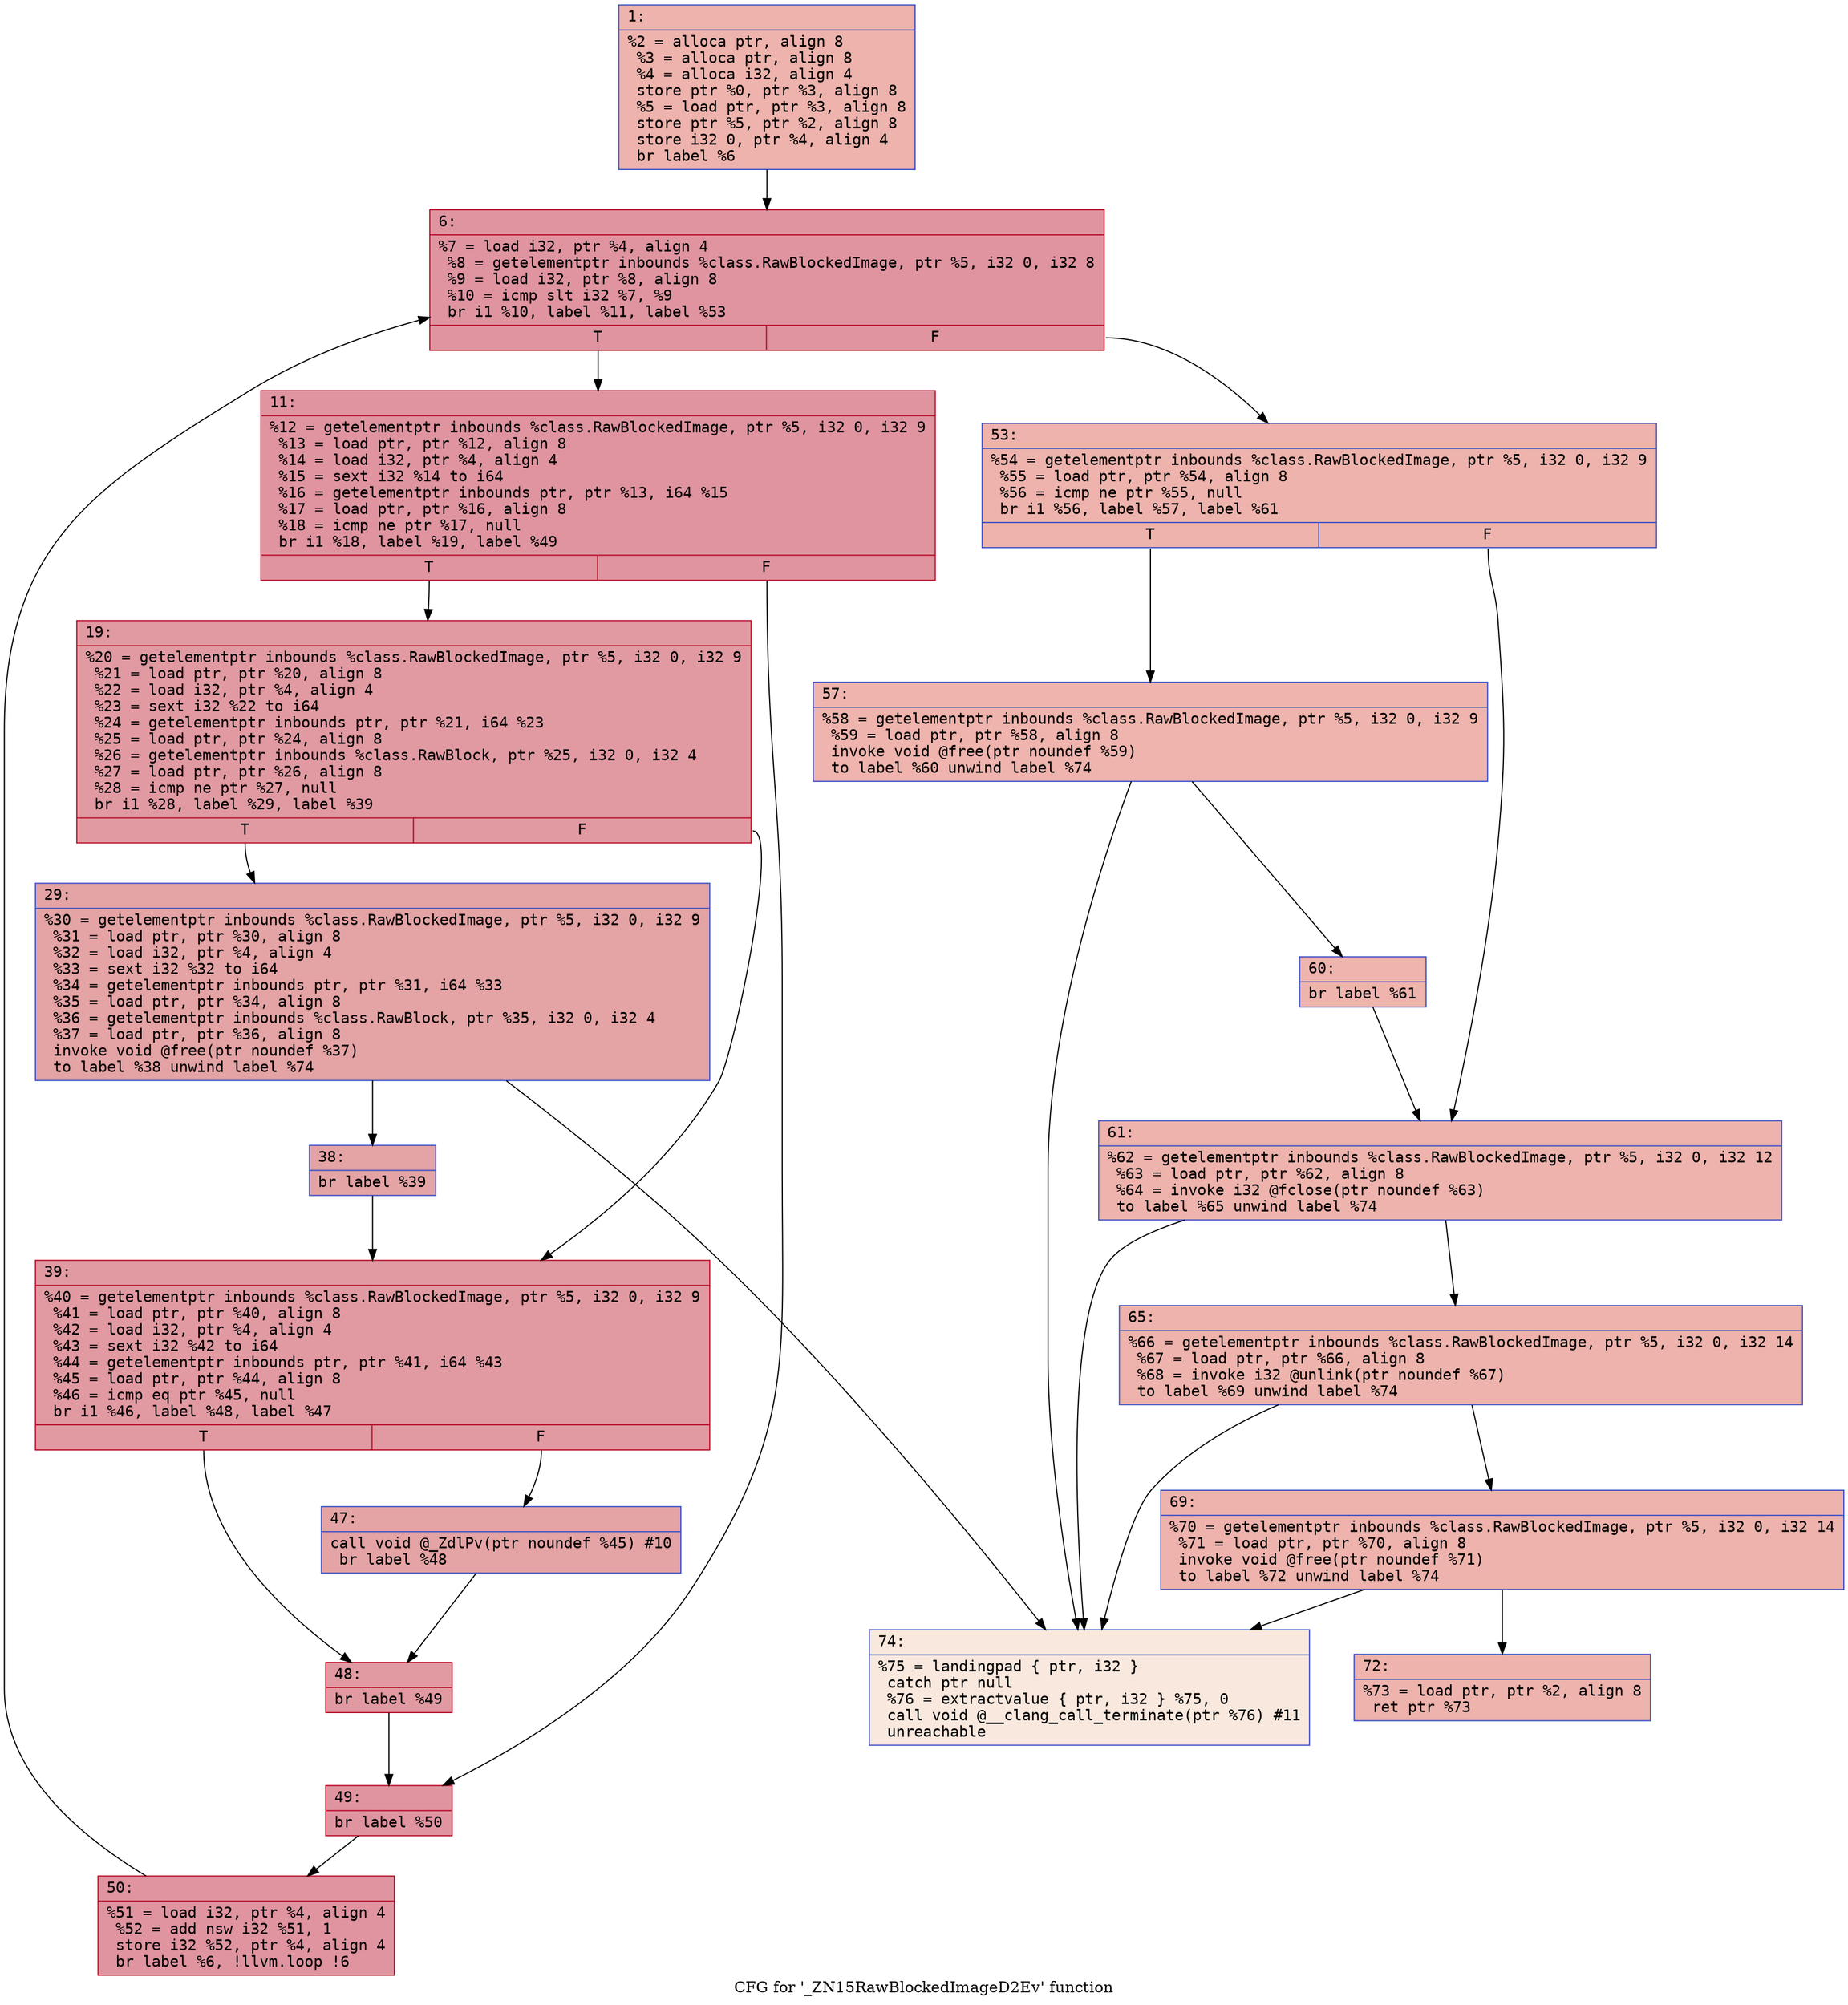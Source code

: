 digraph "CFG for '_ZN15RawBlockedImageD2Ev' function" {
	label="CFG for '_ZN15RawBlockedImageD2Ev' function";

	Node0x6000004ed4a0 [shape=record,color="#3d50c3ff", style=filled, fillcolor="#d6524470" fontname="Courier",label="{1:\l|  %2 = alloca ptr, align 8\l  %3 = alloca ptr, align 8\l  %4 = alloca i32, align 4\l  store ptr %0, ptr %3, align 8\l  %5 = load ptr, ptr %3, align 8\l  store ptr %5, ptr %2, align 8\l  store i32 0, ptr %4, align 4\l  br label %6\l}"];
	Node0x6000004ed4a0 -> Node0x6000004ed4f0[tooltip="1 -> 6\nProbability 100.00%" ];
	Node0x6000004ed4f0 [shape=record,color="#b70d28ff", style=filled, fillcolor="#b70d2870" fontname="Courier",label="{6:\l|  %7 = load i32, ptr %4, align 4\l  %8 = getelementptr inbounds %class.RawBlockedImage, ptr %5, i32 0, i32 8\l  %9 = load i32, ptr %8, align 8\l  %10 = icmp slt i32 %7, %9\l  br i1 %10, label %11, label %53\l|{<s0>T|<s1>F}}"];
	Node0x6000004ed4f0:s0 -> Node0x6000004ed540[tooltip="6 -> 11\nProbability 96.88%" ];
	Node0x6000004ed4f0:s1 -> Node0x6000004ed810[tooltip="6 -> 53\nProbability 3.12%" ];
	Node0x6000004ed540 [shape=record,color="#b70d28ff", style=filled, fillcolor="#b70d2870" fontname="Courier",label="{11:\l|  %12 = getelementptr inbounds %class.RawBlockedImage, ptr %5, i32 0, i32 9\l  %13 = load ptr, ptr %12, align 8\l  %14 = load i32, ptr %4, align 4\l  %15 = sext i32 %14 to i64\l  %16 = getelementptr inbounds ptr, ptr %13, i64 %15\l  %17 = load ptr, ptr %16, align 8\l  %18 = icmp ne ptr %17, null\l  br i1 %18, label %19, label %49\l|{<s0>T|<s1>F}}"];
	Node0x6000004ed540:s0 -> Node0x6000004ed590[tooltip="11 -> 19\nProbability 62.50%" ];
	Node0x6000004ed540:s1 -> Node0x6000004ed770[tooltip="11 -> 49\nProbability 37.50%" ];
	Node0x6000004ed590 [shape=record,color="#b70d28ff", style=filled, fillcolor="#bb1b2c70" fontname="Courier",label="{19:\l|  %20 = getelementptr inbounds %class.RawBlockedImage, ptr %5, i32 0, i32 9\l  %21 = load ptr, ptr %20, align 8\l  %22 = load i32, ptr %4, align 4\l  %23 = sext i32 %22 to i64\l  %24 = getelementptr inbounds ptr, ptr %21, i64 %23\l  %25 = load ptr, ptr %24, align 8\l  %26 = getelementptr inbounds %class.RawBlock, ptr %25, i32 0, i32 4\l  %27 = load ptr, ptr %26, align 8\l  %28 = icmp ne ptr %27, null\l  br i1 %28, label %29, label %39\l|{<s0>T|<s1>F}}"];
	Node0x6000004ed590:s0 -> Node0x6000004ed5e0[tooltip="19 -> 29\nProbability 62.50%" ];
	Node0x6000004ed590:s1 -> Node0x6000004ed680[tooltip="19 -> 39\nProbability 37.50%" ];
	Node0x6000004ed5e0 [shape=record,color="#3d50c3ff", style=filled, fillcolor="#c32e3170" fontname="Courier",label="{29:\l|  %30 = getelementptr inbounds %class.RawBlockedImage, ptr %5, i32 0, i32 9\l  %31 = load ptr, ptr %30, align 8\l  %32 = load i32, ptr %4, align 4\l  %33 = sext i32 %32 to i64\l  %34 = getelementptr inbounds ptr, ptr %31, i64 %33\l  %35 = load ptr, ptr %34, align 8\l  %36 = getelementptr inbounds %class.RawBlock, ptr %35, i32 0, i32 4\l  %37 = load ptr, ptr %36, align 8\l  invoke void @free(ptr noundef %37)\l          to label %38 unwind label %74\l}"];
	Node0x6000004ed5e0 -> Node0x6000004ed630[tooltip="29 -> 38\nProbability 100.00%" ];
	Node0x6000004ed5e0 -> Node0x6000004eda40[tooltip="29 -> 74\nProbability 0.00%" ];
	Node0x6000004ed630 [shape=record,color="#3d50c3ff", style=filled, fillcolor="#c32e3170" fontname="Courier",label="{38:\l|  br label %39\l}"];
	Node0x6000004ed630 -> Node0x6000004ed680[tooltip="38 -> 39\nProbability 100.00%" ];
	Node0x6000004ed680 [shape=record,color="#b70d28ff", style=filled, fillcolor="#bb1b2c70" fontname="Courier",label="{39:\l|  %40 = getelementptr inbounds %class.RawBlockedImage, ptr %5, i32 0, i32 9\l  %41 = load ptr, ptr %40, align 8\l  %42 = load i32, ptr %4, align 4\l  %43 = sext i32 %42 to i64\l  %44 = getelementptr inbounds ptr, ptr %41, i64 %43\l  %45 = load ptr, ptr %44, align 8\l  %46 = icmp eq ptr %45, null\l  br i1 %46, label %48, label %47\l|{<s0>T|<s1>F}}"];
	Node0x6000004ed680:s0 -> Node0x6000004ed720[tooltip="39 -> 48\nProbability 37.50%" ];
	Node0x6000004ed680:s1 -> Node0x6000004ed6d0[tooltip="39 -> 47\nProbability 62.50%" ];
	Node0x6000004ed6d0 [shape=record,color="#3d50c3ff", style=filled, fillcolor="#c32e3170" fontname="Courier",label="{47:\l|  call void @_ZdlPv(ptr noundef %45) #10\l  br label %48\l}"];
	Node0x6000004ed6d0 -> Node0x6000004ed720[tooltip="47 -> 48\nProbability 100.00%" ];
	Node0x6000004ed720 [shape=record,color="#b70d28ff", style=filled, fillcolor="#bb1b2c70" fontname="Courier",label="{48:\l|  br label %49\l}"];
	Node0x6000004ed720 -> Node0x6000004ed770[tooltip="48 -> 49\nProbability 100.00%" ];
	Node0x6000004ed770 [shape=record,color="#b70d28ff", style=filled, fillcolor="#b70d2870" fontname="Courier",label="{49:\l|  br label %50\l}"];
	Node0x6000004ed770 -> Node0x6000004ed7c0[tooltip="49 -> 50\nProbability 100.00%" ];
	Node0x6000004ed7c0 [shape=record,color="#b70d28ff", style=filled, fillcolor="#b70d2870" fontname="Courier",label="{50:\l|  %51 = load i32, ptr %4, align 4\l  %52 = add nsw i32 %51, 1\l  store i32 %52, ptr %4, align 4\l  br label %6, !llvm.loop !6\l}"];
	Node0x6000004ed7c0 -> Node0x6000004ed4f0[tooltip="50 -> 6\nProbability 100.00%" ];
	Node0x6000004ed810 [shape=record,color="#3d50c3ff", style=filled, fillcolor="#d6524470" fontname="Courier",label="{53:\l|  %54 = getelementptr inbounds %class.RawBlockedImage, ptr %5, i32 0, i32 9\l  %55 = load ptr, ptr %54, align 8\l  %56 = icmp ne ptr %55, null\l  br i1 %56, label %57, label %61\l|{<s0>T|<s1>F}}"];
	Node0x6000004ed810:s0 -> Node0x6000004ed860[tooltip="53 -> 57\nProbability 62.50%" ];
	Node0x6000004ed810:s1 -> Node0x6000004ed900[tooltip="53 -> 61\nProbability 37.50%" ];
	Node0x6000004ed860 [shape=record,color="#3d50c3ff", style=filled, fillcolor="#d8564670" fontname="Courier",label="{57:\l|  %58 = getelementptr inbounds %class.RawBlockedImage, ptr %5, i32 0, i32 9\l  %59 = load ptr, ptr %58, align 8\l  invoke void @free(ptr noundef %59)\l          to label %60 unwind label %74\l}"];
	Node0x6000004ed860 -> Node0x6000004ed8b0[tooltip="57 -> 60\nProbability 100.00%" ];
	Node0x6000004ed860 -> Node0x6000004eda40[tooltip="57 -> 74\nProbability 0.00%" ];
	Node0x6000004ed8b0 [shape=record,color="#3d50c3ff", style=filled, fillcolor="#d8564670" fontname="Courier",label="{60:\l|  br label %61\l}"];
	Node0x6000004ed8b0 -> Node0x6000004ed900[tooltip="60 -> 61\nProbability 100.00%" ];
	Node0x6000004ed900 [shape=record,color="#3d50c3ff", style=filled, fillcolor="#d6524470" fontname="Courier",label="{61:\l|  %62 = getelementptr inbounds %class.RawBlockedImage, ptr %5, i32 0, i32 12\l  %63 = load ptr, ptr %62, align 8\l  %64 = invoke i32 @fclose(ptr noundef %63)\l          to label %65 unwind label %74\l}"];
	Node0x6000004ed900 -> Node0x6000004ed950[tooltip="61 -> 65\nProbability 100.00%" ];
	Node0x6000004ed900 -> Node0x6000004eda40[tooltip="61 -> 74\nProbability 0.00%" ];
	Node0x6000004ed950 [shape=record,color="#3d50c3ff", style=filled, fillcolor="#d6524470" fontname="Courier",label="{65:\l|  %66 = getelementptr inbounds %class.RawBlockedImage, ptr %5, i32 0, i32 14\l  %67 = load ptr, ptr %66, align 8\l  %68 = invoke i32 @unlink(ptr noundef %67)\l          to label %69 unwind label %74\l}"];
	Node0x6000004ed950 -> Node0x6000004ed9a0[tooltip="65 -> 69\nProbability 100.00%" ];
	Node0x6000004ed950 -> Node0x6000004eda40[tooltip="65 -> 74\nProbability 0.00%" ];
	Node0x6000004ed9a0 [shape=record,color="#3d50c3ff", style=filled, fillcolor="#d6524470" fontname="Courier",label="{69:\l|  %70 = getelementptr inbounds %class.RawBlockedImage, ptr %5, i32 0, i32 14\l  %71 = load ptr, ptr %70, align 8\l  invoke void @free(ptr noundef %71)\l          to label %72 unwind label %74\l}"];
	Node0x6000004ed9a0 -> Node0x6000004ed9f0[tooltip="69 -> 72\nProbability 100.00%" ];
	Node0x6000004ed9a0 -> Node0x6000004eda40[tooltip="69 -> 74\nProbability 0.00%" ];
	Node0x6000004ed9f0 [shape=record,color="#3d50c3ff", style=filled, fillcolor="#d6524470" fontname="Courier",label="{72:\l|  %73 = load ptr, ptr %2, align 8\l  ret ptr %73\l}"];
	Node0x6000004eda40 [shape=record,color="#3d50c3ff", style=filled, fillcolor="#f2cab570" fontname="Courier",label="{74:\l|  %75 = landingpad \{ ptr, i32 \}\l          catch ptr null\l  %76 = extractvalue \{ ptr, i32 \} %75, 0\l  call void @__clang_call_terminate(ptr %76) #11\l  unreachable\l}"];
}
